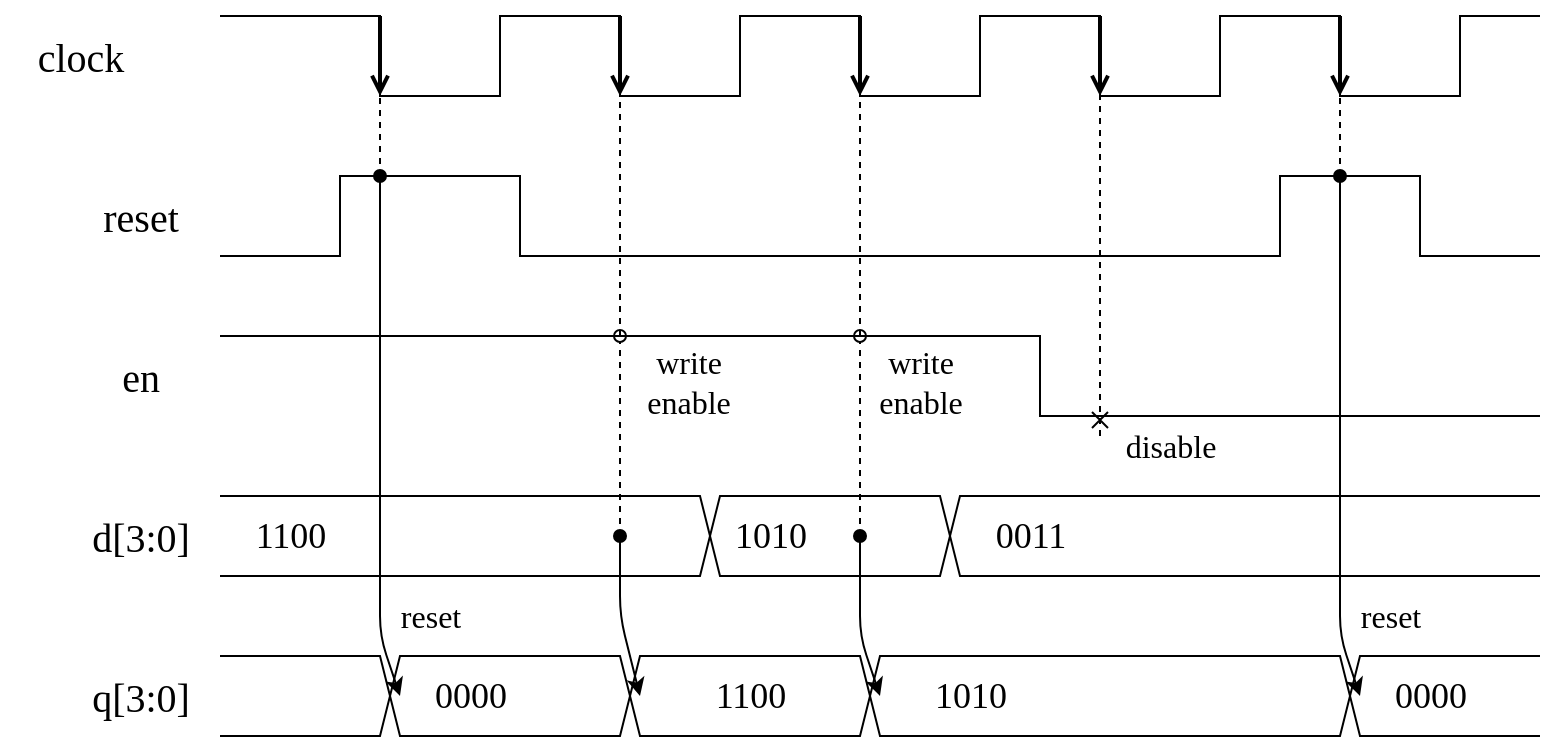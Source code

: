 <mxfile>
    <diagram id="0AMuHd3rhee07E2Z_4uW" name="ページ1">
        <mxGraphModel dx="1645" dy="645" grid="1" gridSize="10" guides="1" tooltips="1" connect="1" arrows="1" fold="1" page="1" pageScale="1" pageWidth="827" pageHeight="1169" math="0" shadow="0">
            <root>
                <mxCell id="0"/>
                <mxCell id="1" parent="0"/>
                <mxCell id="2" value="" style="endArrow=none;html=1;rounded=0;curved=0;" edge="1" parent="1">
                    <mxGeometry width="50" height="50" relative="1" as="geometry">
                        <mxPoint x="80" y="240" as="sourcePoint"/>
                        <mxPoint x="740" y="240" as="targetPoint"/>
                        <Array as="points">
                            <mxPoint x="160" y="240"/>
                            <mxPoint x="160" y="280"/>
                            <mxPoint x="220" y="280"/>
                            <mxPoint x="220" y="240"/>
                            <mxPoint x="280" y="240"/>
                            <mxPoint x="280" y="280"/>
                            <mxPoint x="340" y="280"/>
                            <mxPoint x="340" y="240"/>
                            <mxPoint x="400" y="240"/>
                            <mxPoint x="400" y="280"/>
                            <mxPoint x="460" y="280"/>
                            <mxPoint x="460" y="240"/>
                            <mxPoint x="520" y="240"/>
                            <mxPoint x="520" y="280"/>
                            <mxPoint x="580" y="280"/>
                            <mxPoint x="580" y="240"/>
                            <mxPoint x="640" y="240"/>
                            <mxPoint x="640" y="280"/>
                            <mxPoint x="700" y="280"/>
                            <mxPoint x="700" y="240"/>
                        </Array>
                    </mxGeometry>
                </mxCell>
                <mxCell id="3" value="clock" style="text;html=1;align=center;verticalAlign=middle;resizable=0;points=[];autosize=1;strokeColor=none;fillColor=none;fontFamily=Lucida Console;fontSize=20;" vertex="1" parent="1">
                    <mxGeometry x="-30" y="240" width="80" height="40" as="geometry"/>
                </mxCell>
                <mxCell id="4" value="" style="endArrow=none;html=1;rounded=0;curved=0;" edge="1" parent="1">
                    <mxGeometry width="50" height="50" relative="1" as="geometry">
                        <mxPoint x="80" y="480" as="sourcePoint"/>
                        <mxPoint x="740" y="480" as="targetPoint"/>
                        <Array as="points">
                            <mxPoint x="200" y="480"/>
                            <mxPoint x="320" y="480"/>
                            <mxPoint x="330" y="520"/>
                            <mxPoint x="440" y="520"/>
                            <mxPoint x="450" y="480"/>
                            <mxPoint x="660" y="480"/>
                        </Array>
                    </mxGeometry>
                </mxCell>
                <mxCell id="5" value="" style="endArrow=none;html=1;rounded=0;curved=0;" edge="1" parent="1">
                    <mxGeometry width="50" height="50" relative="1" as="geometry">
                        <mxPoint x="80" y="520" as="sourcePoint"/>
                        <mxPoint x="740" y="520" as="targetPoint"/>
                        <Array as="points">
                            <mxPoint x="200" y="520"/>
                            <mxPoint x="320" y="520"/>
                            <mxPoint x="330" y="480"/>
                            <mxPoint x="440" y="480"/>
                            <mxPoint x="450" y="520"/>
                        </Array>
                    </mxGeometry>
                </mxCell>
                <mxCell id="6" value="d[3:0]" style="text;html=1;align=center;verticalAlign=middle;resizable=0;points=[];autosize=1;strokeColor=none;fillColor=none;fontFamily=Lucida Console;fontSize=20;" vertex="1" parent="1">
                    <mxGeometry x="-10" y="480" width="100" height="40" as="geometry"/>
                </mxCell>
                <mxCell id="7" value="q[3:0]" style="text;html=1;align=center;verticalAlign=middle;resizable=0;points=[];autosize=1;strokeColor=none;fillColor=none;fontFamily=Lucida Console;fontSize=20;" vertex="1" parent="1">
                    <mxGeometry x="-10" y="560" width="100" height="40" as="geometry"/>
                </mxCell>
                <mxCell id="8" value="" style="endArrow=none;html=1;rounded=0;curved=0;" edge="1" parent="1">
                    <mxGeometry width="50" height="50" relative="1" as="geometry">
                        <mxPoint x="80" y="560" as="sourcePoint"/>
                        <mxPoint x="740" y="560" as="targetPoint"/>
                        <Array as="points">
                            <mxPoint x="160" y="560"/>
                            <mxPoint x="170" y="600"/>
                            <mxPoint x="280" y="600"/>
                            <mxPoint x="290" y="560"/>
                            <mxPoint x="400" y="560"/>
                            <mxPoint x="410" y="600"/>
                            <mxPoint x="640" y="600"/>
                            <mxPoint x="650" y="560"/>
                        </Array>
                    </mxGeometry>
                </mxCell>
                <mxCell id="9" value="" style="endArrow=none;html=1;rounded=0;curved=0;" edge="1" parent="1">
                    <mxGeometry width="50" height="50" relative="1" as="geometry">
                        <mxPoint x="80" y="600" as="sourcePoint"/>
                        <mxPoint x="740" y="600" as="targetPoint"/>
                        <Array as="points">
                            <mxPoint x="160" y="600"/>
                            <mxPoint x="170" y="560"/>
                            <mxPoint x="280" y="560"/>
                            <mxPoint x="290" y="600"/>
                            <mxPoint x="400" y="600"/>
                            <mxPoint x="410" y="560"/>
                            <mxPoint x="640" y="560"/>
                            <mxPoint x="650" y="600"/>
                        </Array>
                    </mxGeometry>
                </mxCell>
                <mxCell id="10" value="" style="endArrow=none;html=1;endFill=0;strokeWidth=2;startArrow=open;startFill=0;" edge="1" parent="1">
                    <mxGeometry width="50" height="50" relative="1" as="geometry">
                        <mxPoint x="160" y="280" as="sourcePoint"/>
                        <mxPoint x="160" y="240" as="targetPoint"/>
                    </mxGeometry>
                </mxCell>
                <mxCell id="11" value="" style="endArrow=none;html=1;endFill=0;strokeWidth=2;startArrow=open;startFill=0;" edge="1" parent="1">
                    <mxGeometry width="50" height="50" relative="1" as="geometry">
                        <mxPoint x="280" y="280" as="sourcePoint"/>
                        <mxPoint x="280" y="240" as="targetPoint"/>
                    </mxGeometry>
                </mxCell>
                <mxCell id="12" value="" style="endArrow=none;html=1;endFill=0;strokeWidth=2;startArrow=open;startFill=0;" edge="1" parent="1">
                    <mxGeometry width="50" height="50" relative="1" as="geometry">
                        <mxPoint x="400" y="280" as="sourcePoint"/>
                        <mxPoint x="400" y="240" as="targetPoint"/>
                    </mxGeometry>
                </mxCell>
                <mxCell id="13" value="1100" style="text;html=1;align=center;verticalAlign=middle;resizable=0;points=[];autosize=1;strokeColor=none;fillColor=none;fontFamily=Lucida Console;fontSize=18;" vertex="1" parent="1">
                    <mxGeometry x="80" y="480" width="70" height="40" as="geometry"/>
                </mxCell>
                <mxCell id="14" value="" style="endArrow=classic;html=1;startArrow=oval;startFill=1;" edge="1" parent="1">
                    <mxGeometry width="50" height="50" relative="1" as="geometry">
                        <mxPoint x="160" y="320" as="sourcePoint"/>
                        <mxPoint x="170" y="580" as="targetPoint"/>
                        <Array as="points">
                            <mxPoint x="160" y="550"/>
                        </Array>
                    </mxGeometry>
                </mxCell>
                <mxCell id="15" value="0000" style="text;html=1;align=center;verticalAlign=middle;resizable=0;points=[];autosize=1;strokeColor=none;fillColor=none;fontFamily=Lucida Console;fontSize=18;" vertex="1" parent="1">
                    <mxGeometry x="170" y="560" width="70" height="40" as="geometry"/>
                </mxCell>
                <mxCell id="16" value="1010" style="text;html=1;align=center;verticalAlign=middle;resizable=0;points=[];autosize=1;strokeColor=none;fillColor=none;fontFamily=Lucida Console;fontSize=18;" vertex="1" parent="1">
                    <mxGeometry x="320" y="480" width="70" height="40" as="geometry"/>
                </mxCell>
                <mxCell id="17" value="" style="endArrow=none;dashed=1;html=1;" edge="1" parent="1">
                    <mxGeometry width="50" height="50" relative="1" as="geometry">
                        <mxPoint x="280" y="400" as="sourcePoint"/>
                        <mxPoint x="280" y="280" as="targetPoint"/>
                    </mxGeometry>
                </mxCell>
                <mxCell id="18" value="" style="endArrow=classic;html=1;startArrow=oval;startFill=1;" edge="1" parent="1">
                    <mxGeometry width="50" height="50" relative="1" as="geometry">
                        <mxPoint x="400" y="500" as="sourcePoint"/>
                        <mxPoint x="410" y="580" as="targetPoint"/>
                        <Array as="points">
                            <mxPoint x="400" y="550"/>
                        </Array>
                    </mxGeometry>
                </mxCell>
                <mxCell id="19" value="1100" style="text;html=1;align=center;verticalAlign=middle;resizable=0;points=[];autosize=1;strokeColor=none;fillColor=none;fontFamily=Lucida Console;fontSize=18;" vertex="1" parent="1">
                    <mxGeometry x="310" y="560" width="70" height="40" as="geometry"/>
                </mxCell>
                <mxCell id="20" value="0011" style="text;html=1;align=center;verticalAlign=middle;resizable=0;points=[];autosize=1;strokeColor=none;fillColor=none;fontFamily=Lucida Console;fontSize=18;" vertex="1" parent="1">
                    <mxGeometry x="450" y="480" width="70" height="40" as="geometry"/>
                </mxCell>
                <mxCell id="21" value="1010" style="text;html=1;align=center;verticalAlign=middle;resizable=0;points=[];autosize=1;strokeColor=none;fillColor=none;fontFamily=Lucida Console;fontSize=18;" vertex="1" parent="1">
                    <mxGeometry x="420" y="560" width="70" height="40" as="geometry"/>
                </mxCell>
                <mxCell id="22" value="" style="endArrow=none;dashed=1;html=1;" edge="1" parent="1">
                    <mxGeometry width="50" height="50" relative="1" as="geometry">
                        <mxPoint x="400" y="400" as="sourcePoint"/>
                        <mxPoint x="400" y="280" as="targetPoint"/>
                    </mxGeometry>
                </mxCell>
                <mxCell id="23" value="" style="endArrow=none;html=1;rounded=0;curved=0;" edge="1" parent="1">
                    <mxGeometry width="50" height="50" relative="1" as="geometry">
                        <mxPoint x="80" y="360" as="sourcePoint"/>
                        <mxPoint x="740" y="360" as="targetPoint"/>
                        <Array as="points">
                            <mxPoint x="140" y="360"/>
                            <mxPoint x="140" y="320"/>
                            <mxPoint x="180" y="320"/>
                            <mxPoint x="230" y="320"/>
                            <mxPoint x="230" y="360"/>
                            <mxPoint x="320" y="360"/>
                            <mxPoint x="610" y="360"/>
                            <mxPoint x="610" y="320"/>
                            <mxPoint x="680" y="320"/>
                            <mxPoint x="680" y="360"/>
                        </Array>
                    </mxGeometry>
                </mxCell>
                <mxCell id="24" value="reset" style="text;html=1;align=center;verticalAlign=middle;resizable=0;points=[];autosize=1;strokeColor=none;fillColor=none;fontFamily=Lucida Console;fontSize=20;" vertex="1" parent="1">
                    <mxGeometry y="320" width="80" height="40" as="geometry"/>
                </mxCell>
                <mxCell id="25" value="&lt;font&gt;reset&lt;/font&gt;" style="text;html=1;align=center;verticalAlign=middle;resizable=0;points=[];autosize=1;strokeColor=none;fillColor=none;fontFamily=Lucida Console;fontSize=16;" vertex="1" parent="1">
                    <mxGeometry x="150" y="525" width="70" height="30" as="geometry"/>
                </mxCell>
                <mxCell id="26" value="" style="endArrow=none;html=1;endFill=0;strokeWidth=2;startArrow=open;startFill=0;" edge="1" parent="1">
                    <mxGeometry width="50" height="50" relative="1" as="geometry">
                        <mxPoint x="520" y="280" as="sourcePoint"/>
                        <mxPoint x="520" y="240" as="targetPoint"/>
                    </mxGeometry>
                </mxCell>
                <mxCell id="27" value="" style="endArrow=none;html=1;endFill=0;strokeWidth=2;startArrow=open;startFill=0;" edge="1" parent="1">
                    <mxGeometry width="50" height="50" relative="1" as="geometry">
                        <mxPoint x="640" y="280" as="sourcePoint"/>
                        <mxPoint x="640" y="240" as="targetPoint"/>
                    </mxGeometry>
                </mxCell>
                <mxCell id="28" value="en" style="text;html=1;align=center;verticalAlign=middle;resizable=0;points=[];autosize=1;strokeColor=none;fillColor=none;fontFamily=Lucida Console;fontSize=20;" vertex="1" parent="1">
                    <mxGeometry x="15" y="400" width="50" height="40" as="geometry"/>
                </mxCell>
                <mxCell id="29" value="" style="endArrow=none;html=1;rounded=0;curved=0;" edge="1" parent="1">
                    <mxGeometry width="50" height="50" relative="1" as="geometry">
                        <mxPoint x="80" y="400" as="sourcePoint"/>
                        <mxPoint x="740" y="440" as="targetPoint"/>
                        <Array as="points">
                            <mxPoint x="490" y="400"/>
                            <mxPoint x="490" y="440"/>
                        </Array>
                    </mxGeometry>
                </mxCell>
                <mxCell id="30" value="" style="endArrow=none;dashed=1;html=1;" edge="1" parent="1">
                    <mxGeometry width="50" height="50" relative="1" as="geometry">
                        <mxPoint x="160" y="320" as="sourcePoint"/>
                        <mxPoint x="160" y="280" as="targetPoint"/>
                    </mxGeometry>
                </mxCell>
                <mxCell id="31" value="" style="endArrow=classic;html=1;startArrow=oval;startFill=1;endFill=1;" edge="1" parent="1">
                    <mxGeometry width="50" height="50" relative="1" as="geometry">
                        <mxPoint x="280" y="500" as="sourcePoint"/>
                        <mxPoint x="290" y="580" as="targetPoint"/>
                        <Array as="points">
                            <mxPoint x="280" y="540"/>
                        </Array>
                    </mxGeometry>
                </mxCell>
                <mxCell id="32" value="" style="endArrow=oval;dashed=1;html=1;rounded=0;curved=0;startArrow=none;startFill=0;endFill=0;" edge="1" parent="1">
                    <mxGeometry width="50" height="50" relative="1" as="geometry">
                        <mxPoint x="280" y="500" as="sourcePoint"/>
                        <mxPoint x="280" y="400" as="targetPoint"/>
                    </mxGeometry>
                </mxCell>
                <mxCell id="33" value="" style="endArrow=oval;dashed=1;html=1;rounded=0;curved=0;startArrow=none;startFill=0;endFill=0;" edge="1" parent="1">
                    <mxGeometry width="50" height="50" relative="1" as="geometry">
                        <mxPoint x="400" y="500" as="sourcePoint"/>
                        <mxPoint x="400" y="400" as="targetPoint"/>
                    </mxGeometry>
                </mxCell>
                <mxCell id="34" value="" style="endArrow=classic;html=1;startArrow=oval;startFill=1;" edge="1" parent="1">
                    <mxGeometry width="50" height="50" relative="1" as="geometry">
                        <mxPoint x="640" y="320" as="sourcePoint"/>
                        <mxPoint x="650" y="580" as="targetPoint"/>
                        <Array as="points">
                            <mxPoint x="640" y="550"/>
                        </Array>
                    </mxGeometry>
                </mxCell>
                <mxCell id="35" value="&lt;font&gt;reset&lt;/font&gt;" style="text;html=1;align=center;verticalAlign=middle;resizable=0;points=[];autosize=1;strokeColor=none;fillColor=none;fontFamily=Lucida Console;fontSize=16;" vertex="1" parent="1">
                    <mxGeometry x="630" y="525" width="70" height="30" as="geometry"/>
                </mxCell>
                <mxCell id="36" value="0000" style="text;html=1;align=center;verticalAlign=middle;resizable=0;points=[];autosize=1;strokeColor=none;fillColor=none;fontFamily=Lucida Console;fontSize=18;" vertex="1" parent="1">
                    <mxGeometry x="650" y="560" width="70" height="40" as="geometry"/>
                </mxCell>
                <mxCell id="37" value="" style="endArrow=none;dashed=1;html=1;" edge="1" parent="1">
                    <mxGeometry width="50" height="50" relative="1" as="geometry">
                        <mxPoint x="640" y="320" as="sourcePoint"/>
                        <mxPoint x="640" y="280" as="targetPoint"/>
                    </mxGeometry>
                </mxCell>
                <mxCell id="38" value="" style="endArrow=none;dashed=1;html=1;rounded=0;curved=0;startArrow=cross;startFill=0;" edge="1" parent="1">
                    <mxGeometry width="50" height="50" relative="1" as="geometry">
                        <mxPoint x="520" y="450" as="sourcePoint"/>
                        <mxPoint x="520" y="280" as="targetPoint"/>
                    </mxGeometry>
                </mxCell>
                <mxCell id="39" value="&lt;font&gt;write&lt;/font&gt;&lt;div&gt;&lt;font&gt;enable&lt;/font&gt;&lt;/div&gt;" style="text;html=1;align=center;verticalAlign=middle;resizable=0;points=[];autosize=1;strokeColor=none;fillColor=none;fontFamily=Lucida Console;fontSize=16;" vertex="1" parent="1">
                    <mxGeometry x="274" y="398" width="80" height="50" as="geometry"/>
                </mxCell>
                <mxCell id="40" value="&lt;font&gt;write&lt;/font&gt;&lt;div&gt;&lt;font&gt;enable&lt;/font&gt;&lt;/div&gt;" style="text;html=1;align=center;verticalAlign=middle;resizable=0;points=[];autosize=1;strokeColor=none;fillColor=none;fontFamily=Lucida Console;fontSize=16;" vertex="1" parent="1">
                    <mxGeometry x="390" y="398" width="80" height="50" as="geometry"/>
                </mxCell>
                <mxCell id="41" value="&lt;span style=&quot;background-color: transparent;&quot;&gt;disable&lt;/span&gt;" style="text;html=1;align=center;verticalAlign=middle;resizable=0;points=[];autosize=1;strokeColor=none;fillColor=none;fontFamily=Lucida Console;fontSize=16;" vertex="1" parent="1">
                    <mxGeometry x="510" y="440" width="90" height="30" as="geometry"/>
                </mxCell>
            </root>
        </mxGraphModel>
    </diagram>
</mxfile>